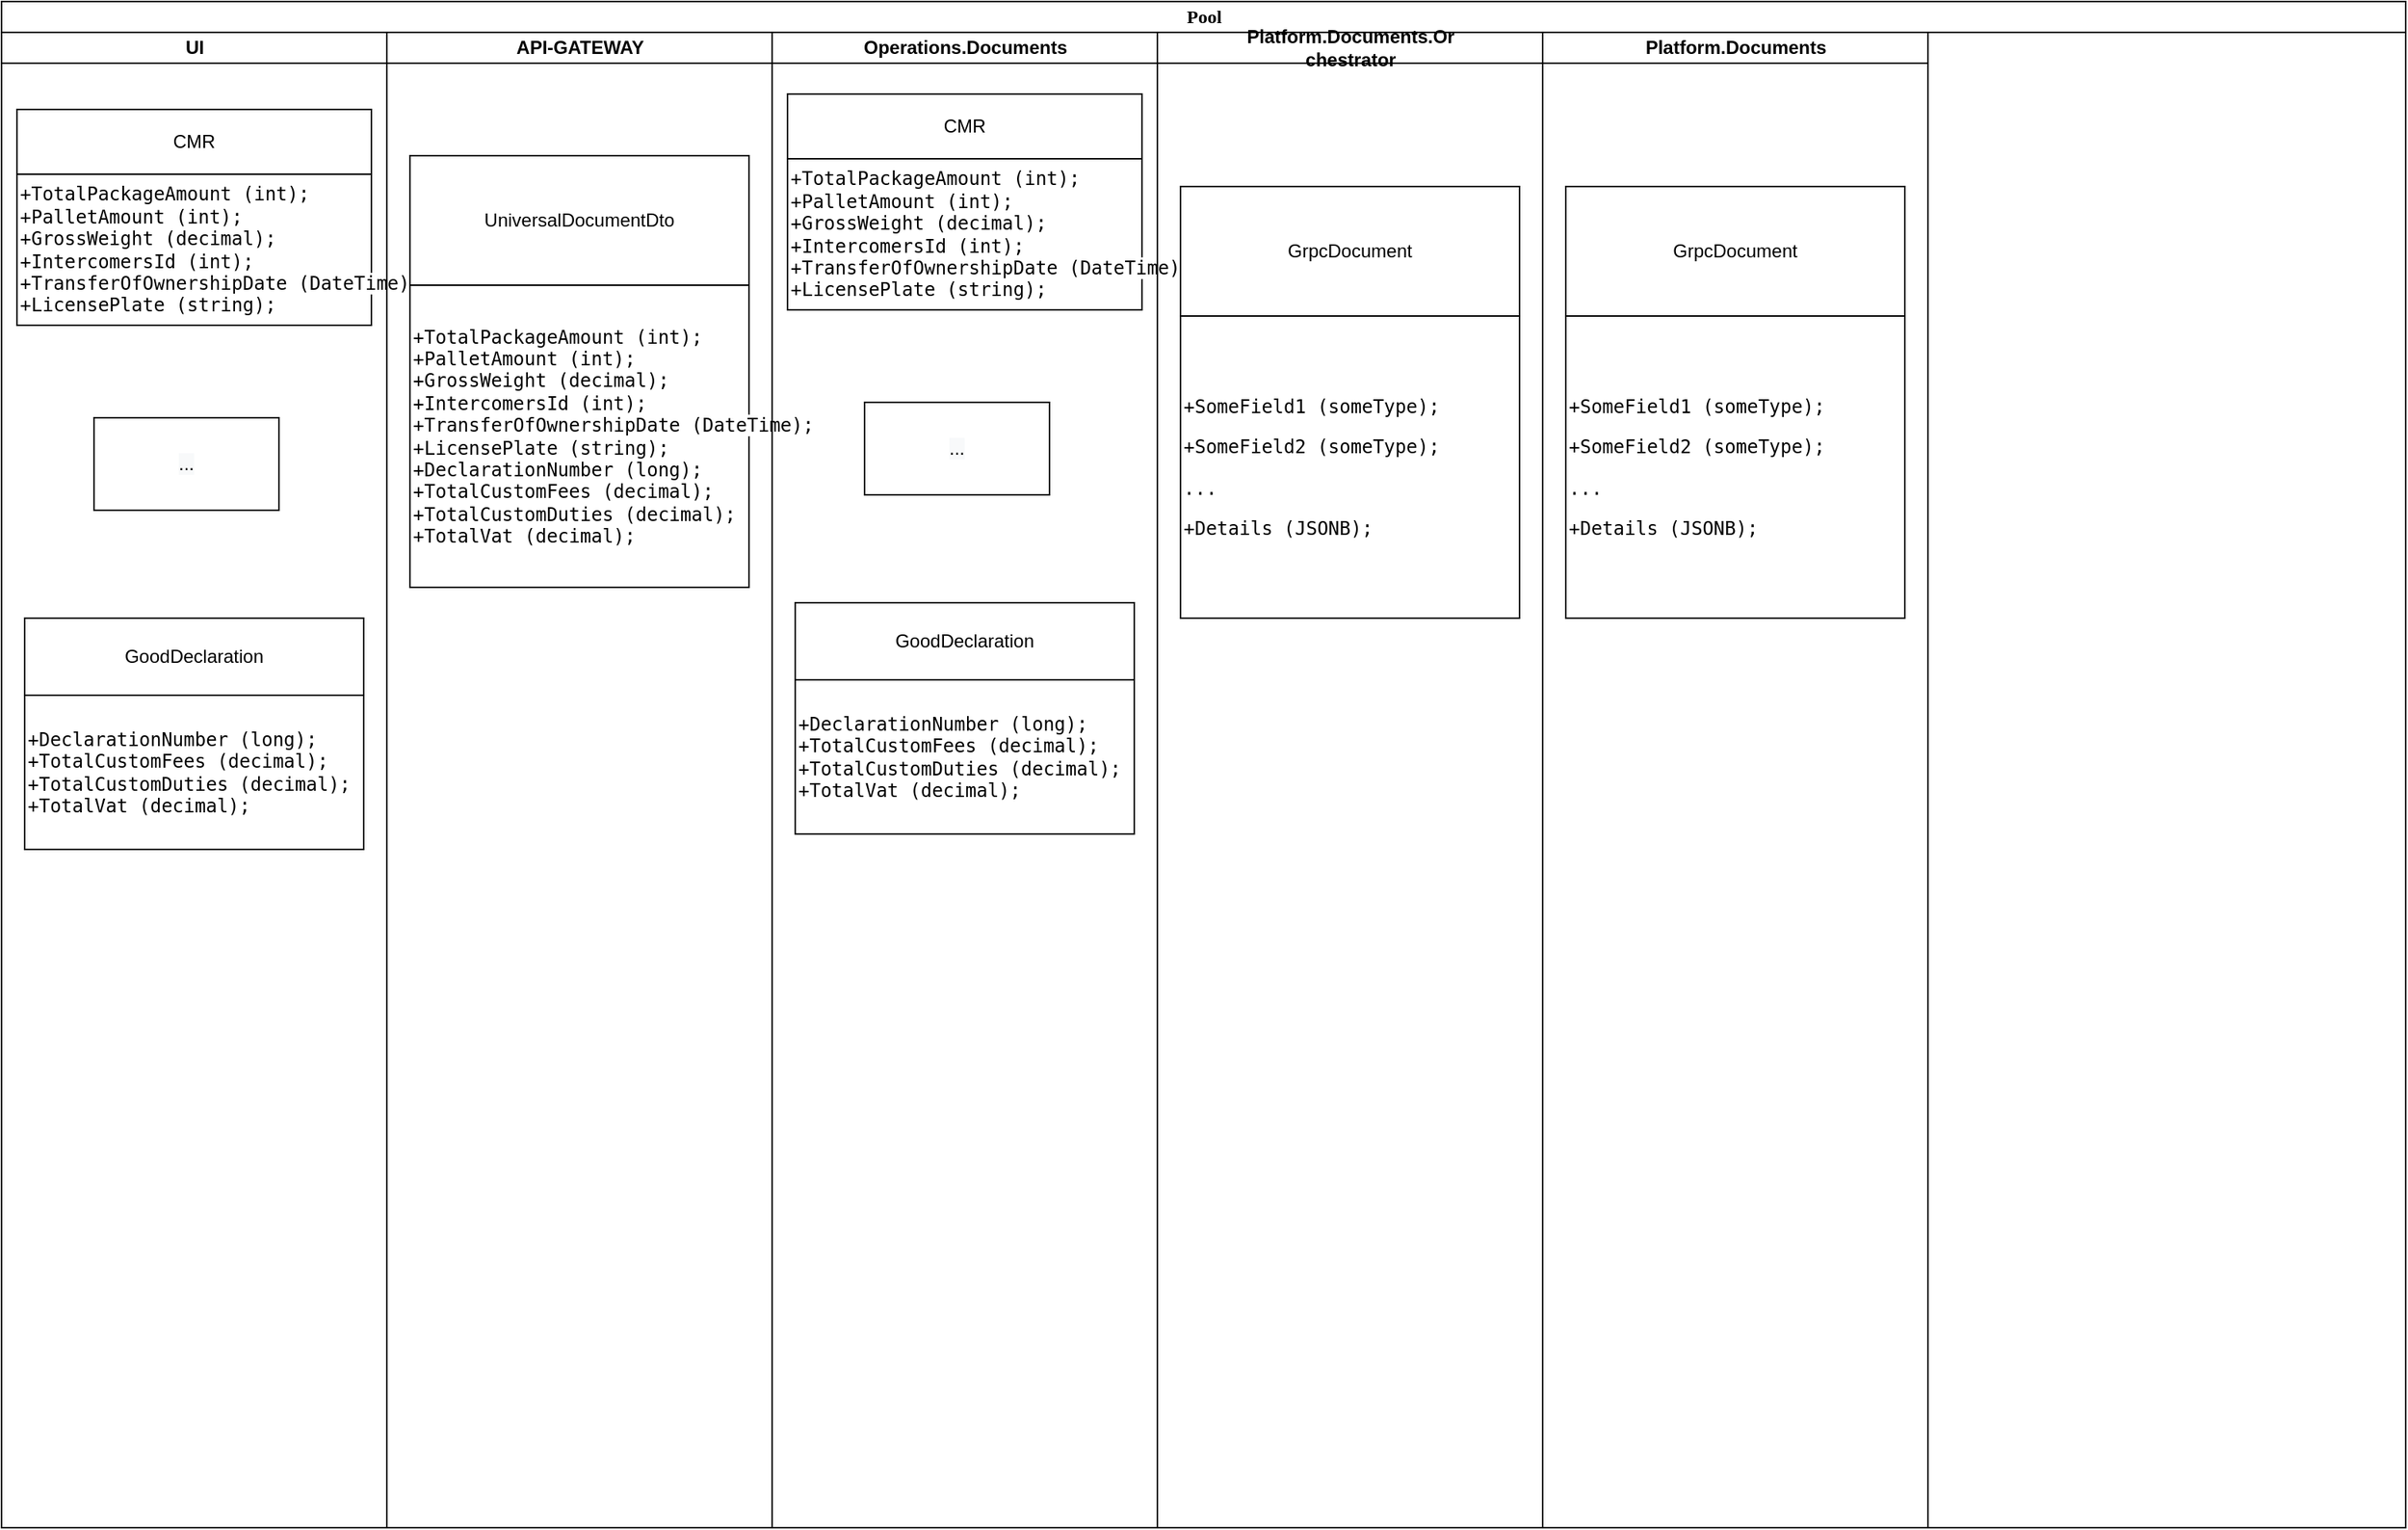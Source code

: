 <mxfile version="14.8.3" type="github">
  <diagram name="Page-1" id="0783ab3e-0a74-02c8-0abd-f7b4e66b4bec">
    <mxGraphModel dx="1341" dy="745" grid="1" gridSize="10" guides="1" tooltips="1" connect="1" arrows="1" fold="1" page="1" pageScale="1" pageWidth="850" pageHeight="1100" background="none" math="0" shadow="0">
      <root>
        <mxCell id="0" />
        <mxCell id="1" parent="0" />
        <mxCell id="1c1d494c118603dd-1" value="Pool" style="swimlane;html=1;childLayout=stackLayout;startSize=20;rounded=0;shadow=0;comic=0;labelBackgroundColor=none;strokeWidth=1;fontFamily=Verdana;fontSize=12;align=center;" parent="1" vertex="1">
          <mxGeometry x="40" y="20" width="1560" height="990" as="geometry" />
        </mxCell>
        <mxCell id="1c1d494c118603dd-2" value="UI" style="swimlane;html=1;startSize=20;" parent="1c1d494c118603dd-1" vertex="1">
          <mxGeometry y="20" width="250" height="970" as="geometry" />
        </mxCell>
        <mxCell id="fZkrWNqtU7C_VIOHloBP-9" value="" style="group" vertex="1" connectable="0" parent="1c1d494c118603dd-2">
          <mxGeometry x="10" y="50" width="230" height="140" as="geometry" />
        </mxCell>
        <mxCell id="fZkrWNqtU7C_VIOHloBP-2" value="CMR" style="whiteSpace=wrap;html=1;" vertex="1" parent="fZkrWNqtU7C_VIOHloBP-9">
          <mxGeometry width="230" height="42" as="geometry" />
        </mxCell>
        <mxCell id="fZkrWNqtU7C_VIOHloBP-8" value="&lt;pre style=&quot;font-family: &amp;#34;jetbrains mono&amp;#34; , monospace&quot;&gt;&lt;pre style=&quot;font-family: &amp;#34;jetbrains mono&amp;#34; , monospace&quot;&gt;&lt;span style=&quot;background-color: rgb(255 , 255 , 255)&quot;&gt;+TotalPackageAmount (int);&lt;br&gt;+PalletAmount (int);&lt;br&gt;+GrossWeight (decimal);&lt;br&gt;+IntercomersId (int);&lt;br&gt;+TransferOfOwnershipDate (DateTime);&lt;br&gt;+LicensePlate (string);&lt;/span&gt;&lt;/pre&gt;&lt;/pre&gt;" style="whiteSpace=wrap;html=1;align=left;" vertex="1" parent="fZkrWNqtU7C_VIOHloBP-9">
          <mxGeometry y="42" width="230" height="98" as="geometry" />
        </mxCell>
        <mxCell id="fZkrWNqtU7C_VIOHloBP-13" value="&#xa;&#xa;&lt;span style=&quot;color: rgb(0, 0, 0); font-family: helvetica; font-size: 12px; font-style: normal; font-weight: 400; letter-spacing: normal; text-align: center; text-indent: 0px; text-transform: none; word-spacing: 0px; background-color: rgb(248, 249, 250); display: inline; float: none;&quot;&gt;...&lt;/span&gt;&#xa;&#xa;" style="rounded=0;whiteSpace=wrap;html=1;" vertex="1" parent="1c1d494c118603dd-2">
          <mxGeometry x="60" y="250" width="120" height="60" as="geometry" />
        </mxCell>
        <mxCell id="fZkrWNqtU7C_VIOHloBP-11" value="" style="group" vertex="1" connectable="0" parent="1c1d494c118603dd-2">
          <mxGeometry x="15" y="380" width="220" height="150" as="geometry" />
        </mxCell>
        <mxCell id="fZkrWNqtU7C_VIOHloBP-7" value="GoodDeclaration" style="whiteSpace=wrap;html=1;" vertex="1" parent="fZkrWNqtU7C_VIOHloBP-11">
          <mxGeometry width="220.0" height="50" as="geometry" />
        </mxCell>
        <mxCell id="fZkrWNqtU7C_VIOHloBP-10" value="&lt;pre style=&quot;font-family: &amp;#34;jetbrains mono&amp;#34; , monospace&quot;&gt;&lt;span style=&quot;background-color: rgb(255 , 255 , 255)&quot;&gt;+DeclarationNumber (long);&lt;br&gt;+TotalCustomFees (decimal);&lt;br&gt;+TotalCustomDuties (decimal);&lt;br&gt;+TotalVat (decimal);&lt;/span&gt;&lt;/pre&gt;" style="whiteSpace=wrap;html=1;align=left;" vertex="1" parent="fZkrWNqtU7C_VIOHloBP-11">
          <mxGeometry y="50" width="220.0" height="100" as="geometry" />
        </mxCell>
        <mxCell id="1c1d494c118603dd-3" value="API-GATEWAY" style="swimlane;html=1;startSize=20;" parent="1c1d494c118603dd-1" vertex="1">
          <mxGeometry x="250" y="20" width="250" height="970" as="geometry" />
        </mxCell>
        <mxCell id="fZkrWNqtU7C_VIOHloBP-14" value="" style="group" vertex="1" connectable="0" parent="1c1d494c118603dd-3">
          <mxGeometry x="15" y="80" width="220" height="280" as="geometry" />
        </mxCell>
        <mxCell id="fZkrWNqtU7C_VIOHloBP-15" value="UniversalDocumentDto&lt;br&gt;" style="whiteSpace=wrap;html=1;" vertex="1" parent="fZkrWNqtU7C_VIOHloBP-14">
          <mxGeometry width="220" height="84" as="geometry" />
        </mxCell>
        <mxCell id="fZkrWNqtU7C_VIOHloBP-16" value="&lt;pre style=&quot;line-height: 120% ; font-family: &amp;#34;jetbrains mono&amp;#34; , monospace&quot;&gt;&lt;p style=&quot;font-family: &amp;#34;jetbrains mono&amp;#34; , monospace&quot;&gt;&lt;span style=&quot;background-color: rgb(255 , 255 , 255)&quot;&gt;+TotalPackageAmount (int);&lt;br&gt;&lt;/span&gt;&lt;span style=&quot;background-color: rgb(255 , 255 , 255)&quot;&gt;+PalletAmount (int);&lt;br&gt;&lt;/span&gt;&lt;span style=&quot;background-color: rgb(255 , 255 , 255)&quot;&gt;+GrossWeight (decimal);&lt;br&gt;&lt;/span&gt;&lt;span style=&quot;background-color: rgb(255 , 255 , 255)&quot;&gt;+IntercomersId (int);&lt;br&gt;&lt;/span&gt;&lt;span style=&quot;background-color: rgb(255 , 255 , 255)&quot;&gt;+TransferOfOwnershipDate (DateTime);&lt;br&gt;&lt;/span&gt;&lt;span style=&quot;background-color: rgb(255 , 255 , 255)&quot;&gt;+LicensePlate (string);&lt;br&gt;&lt;/span&gt;+DeclarationNumber (long);&lt;br&gt;&lt;span style=&quot;background-color: rgb(255 , 255 , 255)&quot;&gt;+TotalCustomFees (decimal);&lt;br&gt;&lt;/span&gt;&lt;span style=&quot;background-color: rgb(255 , 255 , 255)&quot;&gt;+TotalCustomDuties (decimal);&lt;br&gt;&lt;/span&gt;&lt;span style=&quot;background-color: rgb(255 , 255 , 255)&quot;&gt;+TotalVat (decimal);&lt;/span&gt;&lt;/p&gt;&lt;/pre&gt;" style="whiteSpace=wrap;html=1;align=left;" vertex="1" parent="fZkrWNqtU7C_VIOHloBP-14">
          <mxGeometry y="84" width="220" height="196" as="geometry" />
        </mxCell>
        <mxCell id="1c1d494c118603dd-4" value="Operations.Documents" style="swimlane;html=1;startSize=20;" parent="1c1d494c118603dd-1" vertex="1">
          <mxGeometry x="500" y="20" width="250" height="970" as="geometry" />
        </mxCell>
        <mxCell id="1c1d494c118603dd-45" style="edgeStyle=none;rounded=0;html=1;labelBackgroundColor=none;startArrow=none;startFill=0;startSize=5;endArrow=classicThin;endFill=1;endSize=5;jettySize=auto;orthogonalLoop=1;strokeWidth=1;fontFamily=Verdana;fontSize=12" parent="1c1d494c118603dd-4" target="60571a20871a0731-5" edge="1">
          <mxGeometry relative="1" as="geometry">
            <mxPoint x="120" y="840" as="sourcePoint" />
          </mxGeometry>
        </mxCell>
        <mxCell id="fZkrWNqtU7C_VIOHloBP-17" value="" style="group" vertex="1" connectable="0" parent="1c1d494c118603dd-4">
          <mxGeometry x="10" y="40" width="230" height="140" as="geometry" />
        </mxCell>
        <mxCell id="fZkrWNqtU7C_VIOHloBP-18" value="CMR" style="whiteSpace=wrap;html=1;" vertex="1" parent="fZkrWNqtU7C_VIOHloBP-17">
          <mxGeometry width="230" height="42" as="geometry" />
        </mxCell>
        <mxCell id="fZkrWNqtU7C_VIOHloBP-19" value="&lt;pre style=&quot;font-family: &amp;#34;jetbrains mono&amp;#34; , monospace&quot;&gt;&lt;pre style=&quot;font-family: &amp;#34;jetbrains mono&amp;#34; , monospace&quot;&gt;&lt;span style=&quot;background-color: rgb(255 , 255 , 255)&quot;&gt;+TotalPackageAmount (int);&lt;br&gt;+PalletAmount (int);&lt;br&gt;+GrossWeight (decimal);&lt;br&gt;+IntercomersId (int);&lt;br&gt;+TransferOfOwnershipDate (DateTime);&lt;br&gt;+LicensePlate (string);&lt;/span&gt;&lt;/pre&gt;&lt;/pre&gt;" style="whiteSpace=wrap;html=1;align=left;" vertex="1" parent="fZkrWNqtU7C_VIOHloBP-17">
          <mxGeometry y="42" width="230" height="98" as="geometry" />
        </mxCell>
        <mxCell id="fZkrWNqtU7C_VIOHloBP-20" value="" style="group" vertex="1" connectable="0" parent="1c1d494c118603dd-4">
          <mxGeometry x="15" y="370" width="220" height="150" as="geometry" />
        </mxCell>
        <mxCell id="fZkrWNqtU7C_VIOHloBP-21" value="GoodDeclaration" style="whiteSpace=wrap;html=1;" vertex="1" parent="fZkrWNqtU7C_VIOHloBP-20">
          <mxGeometry width="220.0" height="50" as="geometry" />
        </mxCell>
        <mxCell id="fZkrWNqtU7C_VIOHloBP-22" value="&lt;pre style=&quot;font-family: &amp;#34;jetbrains mono&amp;#34; , monospace&quot;&gt;&lt;span style=&quot;background-color: rgb(255 , 255 , 255)&quot;&gt;+DeclarationNumber (long);&lt;br&gt;+TotalCustomFees (decimal);&lt;br&gt;+TotalCustomDuties (decimal);&lt;br&gt;+TotalVat (decimal);&lt;/span&gt;&lt;/pre&gt;" style="whiteSpace=wrap;html=1;align=left;" vertex="1" parent="fZkrWNqtU7C_VIOHloBP-20">
          <mxGeometry y="50" width="220.0" height="100" as="geometry" />
        </mxCell>
        <mxCell id="fZkrWNqtU7C_VIOHloBP-23" value="&#xa;&#xa;&lt;span style=&quot;color: rgb(0, 0, 0); font-family: helvetica; font-size: 12px; font-style: normal; font-weight: 400; letter-spacing: normal; text-align: center; text-indent: 0px; text-transform: none; word-spacing: 0px; background-color: rgb(248, 249, 250); display: inline; float: none;&quot;&gt;...&lt;/span&gt;&#xa;&#xa;" style="rounded=0;whiteSpace=wrap;html=1;" vertex="1" parent="1c1d494c118603dd-4">
          <mxGeometry x="60" y="240" width="120" height="60" as="geometry" />
        </mxCell>
        <mxCell id="1c1d494c118603dd-28" style="edgeStyle=orthogonalEdgeStyle;rounded=0;html=1;entryX=0.5;entryY=0;labelBackgroundColor=none;startArrow=none;startFill=0;startSize=5;endArrow=classicThin;endFill=1;endSize=5;jettySize=auto;orthogonalLoop=1;strokeWidth=1;fontFamily=Verdana;fontSize=12" parent="1c1d494c118603dd-1" source="60571a20871a0731-8" edge="1">
          <mxGeometry relative="1" as="geometry">
            <Array as="points">
              <mxPoint x="354" y="145" />
            </Array>
            <mxPoint x="353.5" y="180" as="targetPoint" />
          </mxGeometry>
        </mxCell>
        <mxCell id="fZkrWNqtU7C_VIOHloBP-5" value="Platform.Documents.Or&lt;br&gt;chestrator" style="swimlane;html=1;startSize=20;" vertex="1" parent="1c1d494c118603dd-1">
          <mxGeometry x="750" y="20" width="250" height="970" as="geometry" />
        </mxCell>
        <mxCell id="fZkrWNqtU7C_VIOHloBP-6" style="edgeStyle=none;rounded=0;html=1;labelBackgroundColor=none;startArrow=none;startFill=0;startSize=5;endArrow=classicThin;endFill=1;endSize=5;jettySize=auto;orthogonalLoop=1;strokeWidth=1;fontFamily=Verdana;fontSize=12" edge="1" parent="fZkrWNqtU7C_VIOHloBP-5">
          <mxGeometry relative="1" as="geometry">
            <mxPoint x="120" y="840" as="sourcePoint" />
          </mxGeometry>
        </mxCell>
        <mxCell id="fZkrWNqtU7C_VIOHloBP-27" value="" style="group" vertex="1" connectable="0" parent="fZkrWNqtU7C_VIOHloBP-5">
          <mxGeometry x="15" y="100" width="220" height="280" as="geometry" />
        </mxCell>
        <mxCell id="fZkrWNqtU7C_VIOHloBP-28" value="GrpcDocument" style="whiteSpace=wrap;html=1;" vertex="1" parent="fZkrWNqtU7C_VIOHloBP-27">
          <mxGeometry width="220" height="84" as="geometry" />
        </mxCell>
        <mxCell id="fZkrWNqtU7C_VIOHloBP-29" value="&lt;pre style=&quot;line-height: 120% ; font-family: &amp;#34;jetbrains mono&amp;#34; , monospace&quot;&gt;&lt;p style=&quot;font-family: &amp;#34;jetbrains mono&amp;#34; , monospace&quot;&gt;&lt;span style=&quot;background-color: rgb(255 , 255 , 255)&quot;&gt;+SomeField1 (someType);&lt;/span&gt;&lt;/p&gt;&lt;p style=&quot;font-family: &amp;#34;jetbrains mono&amp;#34; , monospace&quot;&gt;&lt;span style=&quot;background-color: rgb(255 , 255 , 255)&quot;&gt;+SomeField2 (someType);&lt;br/&gt;&lt;/span&gt;&lt;p&gt;&lt;span style=&quot;background-color: rgb(255 , 255 , 255)&quot;&gt;...&lt;/span&gt;&lt;/p&gt;&lt;/p&gt;&lt;p style=&quot;font-family: &amp;#34;jetbrains mono&amp;#34; , monospace&quot;&gt;&lt;span style=&quot;background-color: rgb(255 , 255 , 255)&quot;&gt;+Details (JSONB);&lt;/span&gt;&lt;/p&gt;&lt;/pre&gt;" style="whiteSpace=wrap;html=1;align=left;" vertex="1" parent="fZkrWNqtU7C_VIOHloBP-27">
          <mxGeometry y="84" width="220" height="196" as="geometry" />
        </mxCell>
        <mxCell id="fZkrWNqtU7C_VIOHloBP-3" value="Platform.Documents" style="swimlane;html=1;startSize=20;" vertex="1" parent="1c1d494c118603dd-1">
          <mxGeometry x="1000" y="20" width="250" height="970" as="geometry" />
        </mxCell>
        <mxCell id="fZkrWNqtU7C_VIOHloBP-4" style="edgeStyle=none;rounded=0;html=1;labelBackgroundColor=none;startArrow=none;startFill=0;startSize=5;endArrow=classicThin;endFill=1;endSize=5;jettySize=auto;orthogonalLoop=1;strokeWidth=1;fontFamily=Verdana;fontSize=12" edge="1" parent="fZkrWNqtU7C_VIOHloBP-3">
          <mxGeometry relative="1" as="geometry">
            <mxPoint x="120" y="840" as="sourcePoint" />
          </mxGeometry>
        </mxCell>
        <mxCell id="fZkrWNqtU7C_VIOHloBP-24" value="" style="group" vertex="1" connectable="0" parent="fZkrWNqtU7C_VIOHloBP-3">
          <mxGeometry x="15" y="100" width="220" height="280" as="geometry" />
        </mxCell>
        <mxCell id="fZkrWNqtU7C_VIOHloBP-25" value="GrpcDocument" style="whiteSpace=wrap;html=1;" vertex="1" parent="fZkrWNqtU7C_VIOHloBP-24">
          <mxGeometry width="220" height="84" as="geometry" />
        </mxCell>
        <mxCell id="fZkrWNqtU7C_VIOHloBP-26" value="&lt;pre style=&quot;line-height: 120% ; font-family: &amp;#34;jetbrains mono&amp;#34; , monospace&quot;&gt;&lt;p style=&quot;font-family: &amp;#34;jetbrains mono&amp;#34; , monospace&quot;&gt;&lt;span style=&quot;background-color: rgb(255 , 255 , 255)&quot;&gt;+SomeField1 (someType);&lt;/span&gt;&lt;/p&gt;&lt;p style=&quot;font-family: &amp;#34;jetbrains mono&amp;#34; , monospace&quot;&gt;&lt;span style=&quot;background-color: rgb(255 , 255 , 255)&quot;&gt;+SomeField2 (someType);&lt;br/&gt;&lt;/span&gt;&lt;p&gt;&lt;span style=&quot;background-color: rgb(255 , 255 , 255)&quot;&gt;...&lt;/span&gt;&lt;/p&gt;&lt;/p&gt;&lt;p style=&quot;font-family: &amp;#34;jetbrains mono&amp;#34; , monospace&quot;&gt;&lt;span style=&quot;background-color: rgb(255 , 255 , 255)&quot;&gt;+Details (JSONB);&lt;/span&gt;&lt;/p&gt;&lt;/pre&gt;" style="whiteSpace=wrap;html=1;align=left;" vertex="1" parent="fZkrWNqtU7C_VIOHloBP-24">
          <mxGeometry y="84" width="220" height="196" as="geometry" />
        </mxCell>
      </root>
    </mxGraphModel>
  </diagram>
</mxfile>
